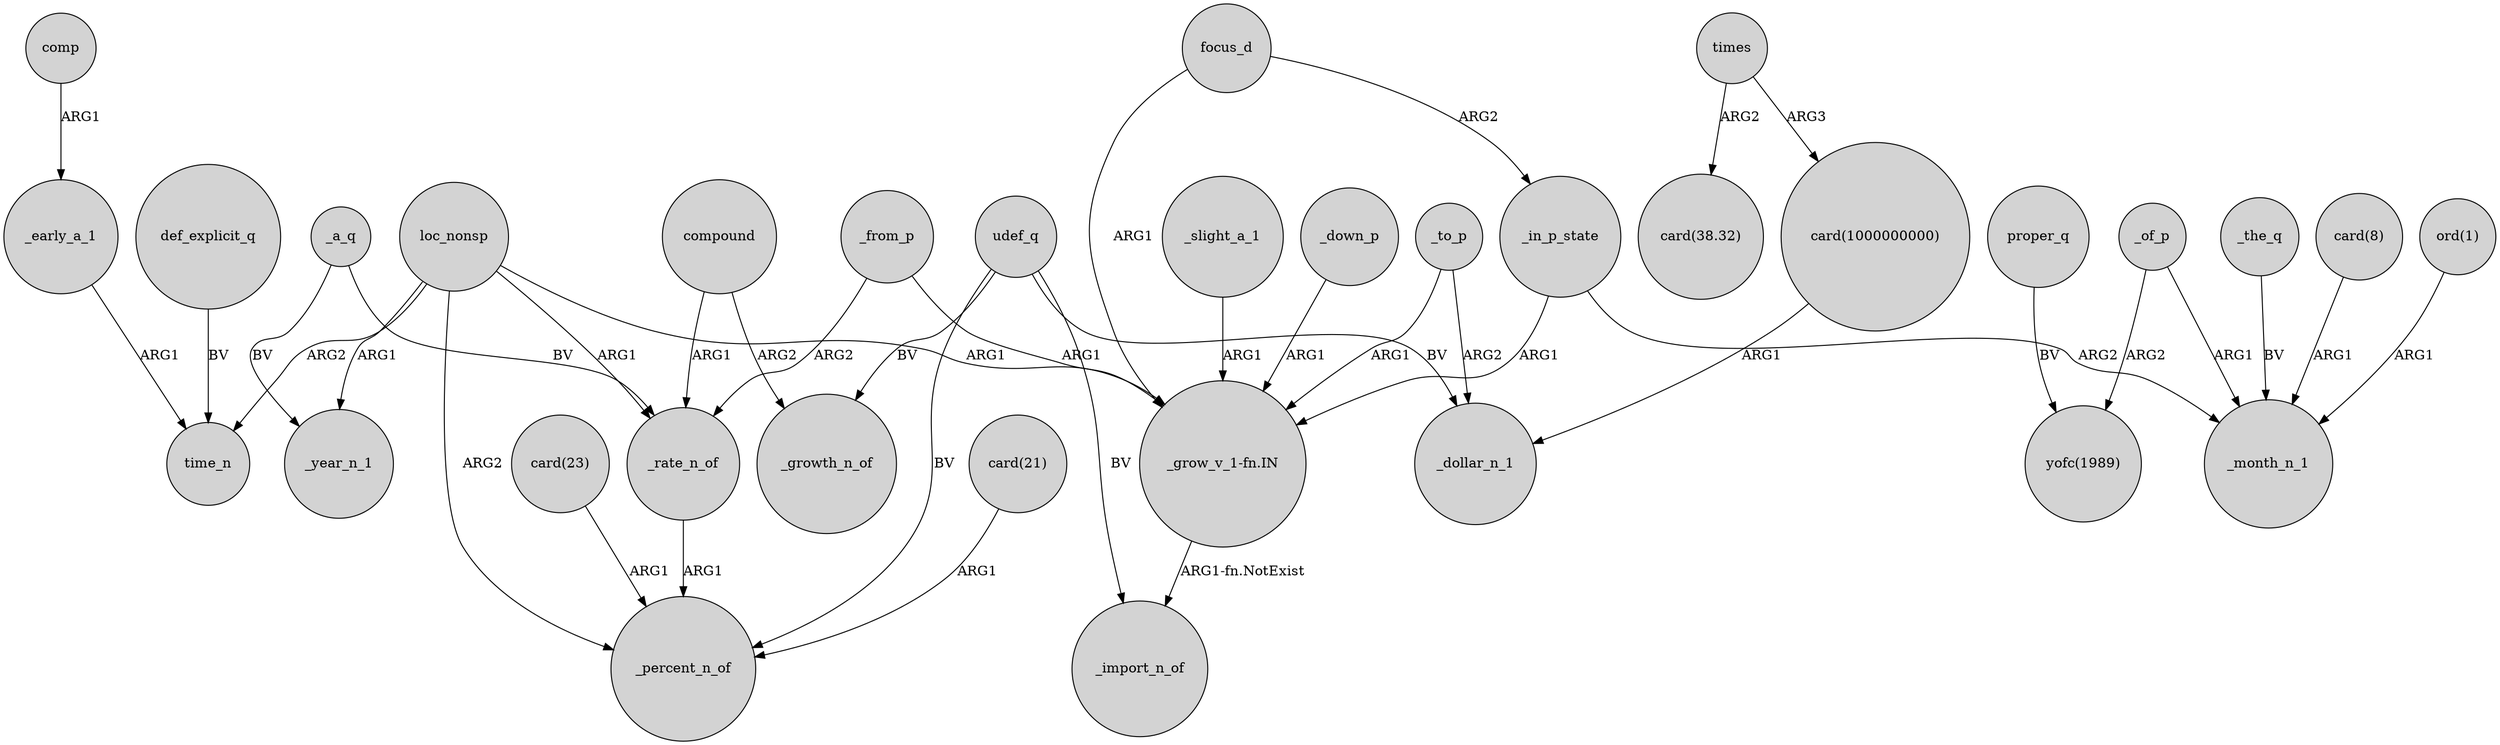 digraph {
	node [shape=circle style=filled]
	"card(23)" -> _percent_n_of [label=ARG1]
	_to_p -> _dollar_n_1 [label=ARG2]
	_rate_n_of -> _percent_n_of [label=ARG1]
	_of_p -> "yofc(1989)" [label=ARG2]
	def_explicit_q -> time_n [label=BV]
	loc_nonsp -> _year_n_1 [label=ARG1]
	"card(21)" -> _percent_n_of [label=ARG1]
	focus_d -> _in_p_state [label=ARG2]
	compound -> _rate_n_of [label=ARG1]
	_a_q -> _rate_n_of [label=BV]
	compound -> _growth_n_of [label=ARG2]
	loc_nonsp -> _rate_n_of [label=ARG1]
	_from_p -> "_grow_v_1-fn.IN" [label=ARG1]
	loc_nonsp -> time_n [label=ARG2]
	proper_q -> "yofc(1989)" [label=BV]
	times -> "card(1000000000)" [label=ARG3]
	_from_p -> _rate_n_of [label=ARG2]
	focus_d -> "_grow_v_1-fn.IN" [label=ARG1]
	_in_p_state -> "_grow_v_1-fn.IN" [label=ARG1]
	_the_q -> _month_n_1 [label=BV]
	_down_p -> "_grow_v_1-fn.IN" [label=ARG1]
	times -> "card(38.32)" [label=ARG2]
	loc_nonsp -> _percent_n_of [label=ARG2]
	"card(8)" -> _month_n_1 [label=ARG1]
	loc_nonsp -> "_grow_v_1-fn.IN" [label=ARG1]
	_to_p -> "_grow_v_1-fn.IN" [label=ARG1]
	_of_p -> _month_n_1 [label=ARG1]
	udef_q -> _import_n_of [label=BV]
	_early_a_1 -> time_n [label=ARG1]
	"_grow_v_1-fn.IN" -> _import_n_of [label="ARG1-fn.NotExist"]
	_a_q -> _year_n_1 [label=BV]
	udef_q -> _percent_n_of [label=BV]
	"ord(1)" -> _month_n_1 [label=ARG1]
	"card(1000000000)" -> _dollar_n_1 [label=ARG1]
	udef_q -> _growth_n_of [label=BV]
	_slight_a_1 -> "_grow_v_1-fn.IN" [label=ARG1]
	comp -> _early_a_1 [label=ARG1]
	udef_q -> _dollar_n_1 [label=BV]
	_in_p_state -> _month_n_1 [label=ARG2]
}
